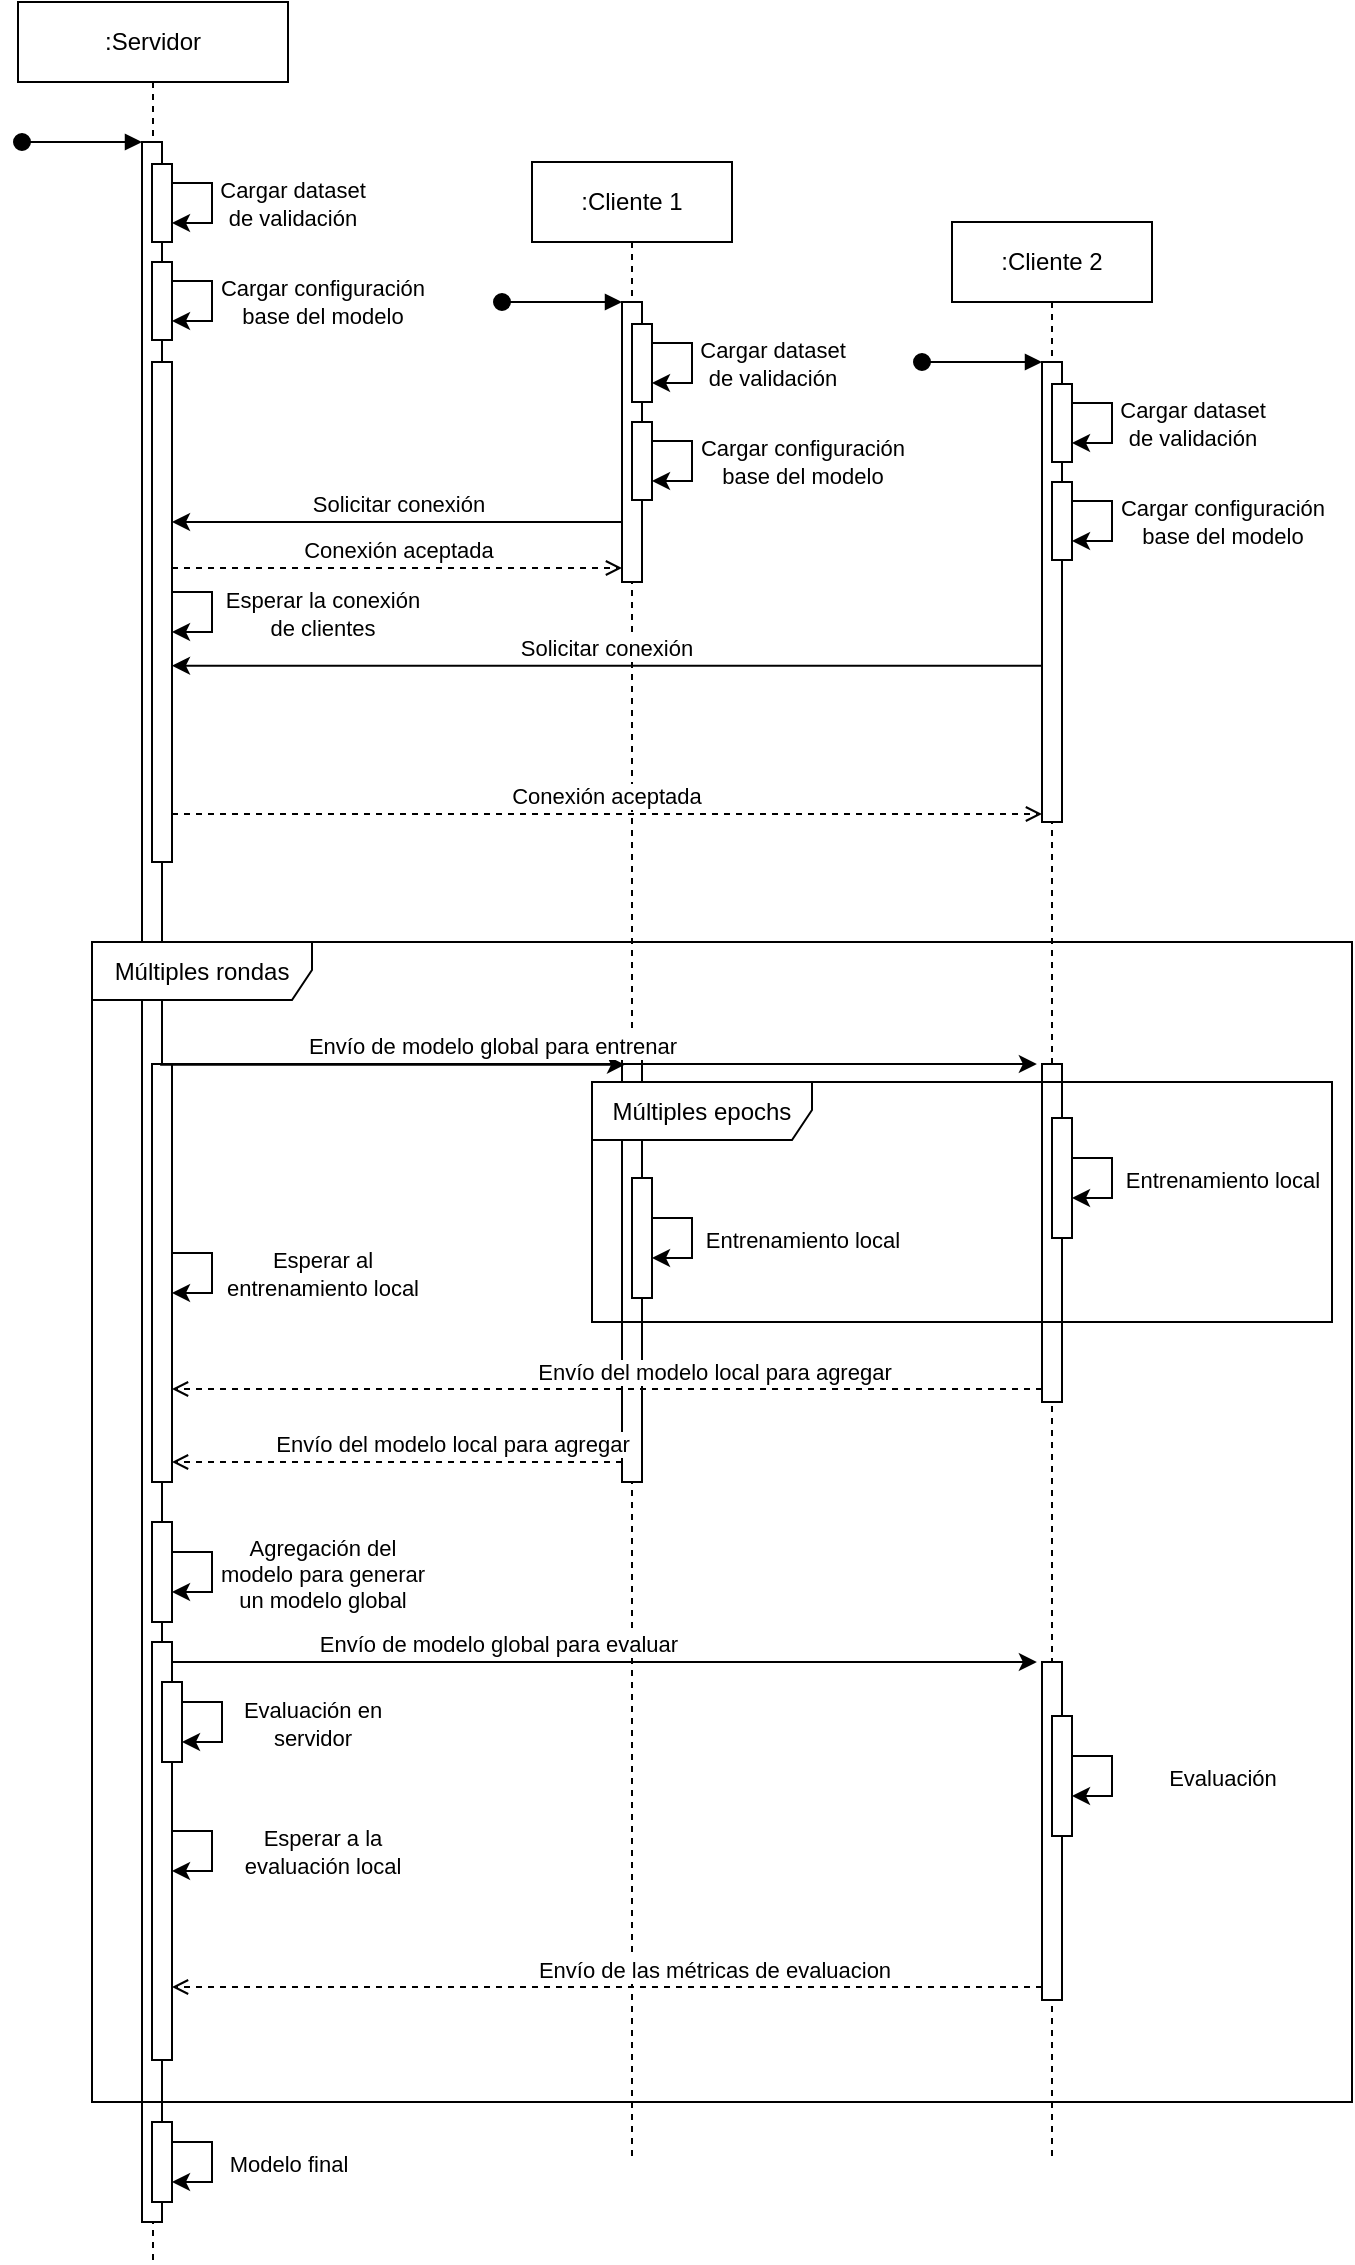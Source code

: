 <mxfile version="27.1.4">
  <diagram name="Page-1" id="Krxe4VDBtoPd-Zaw__Q5">
    <mxGraphModel dx="2431" dy="1407" grid="1" gridSize="10" guides="1" tooltips="1" connect="1" arrows="1" fold="1" page="1" pageScale="1" pageWidth="1100" pageHeight="850" math="0" shadow="0">
      <root>
        <mxCell id="0" />
        <mxCell id="1" parent="0" />
        <mxCell id="ro3LFLxaBZVsFv6L7pQ7-1" value=":Servidor" style="shape=umlLifeline;perimeter=lifelinePerimeter;whiteSpace=wrap;html=1;container=0;dropTarget=0;collapsible=0;recursiveResize=0;outlineConnect=0;portConstraint=eastwest;newEdgeStyle={&quot;edgeStyle&quot;:&quot;elbowEdgeStyle&quot;,&quot;elbow&quot;:&quot;vertical&quot;,&quot;curved&quot;:0,&quot;rounded&quot;:0};" parent="1" vertex="1">
          <mxGeometry x="23" y="40" width="135" height="1130" as="geometry" />
        </mxCell>
        <mxCell id="ro3LFLxaBZVsFv6L7pQ7-2" value="&lt;span style=&quot;caret-color: rgba(0, 0, 0, 0); color: rgba(0, 0, 0, 0); font-family: monospace; font-size: 0px; text-align: start;&quot;&gt;%3CmxGraphModel%3E%3Croot%3E%3CmxCell%20id%3D%220%22%2F%3E%3CmxCell%20id%3D%221%22%20parent%3D%220%22%2F%3E%3CmxCell%20id%3D%222%22%20value%3D%22%3ACliente%201%22%20style%3D%22shape%3DumlLifeline%3Bperimeter%3DlifelinePerimeter%3BwhiteSpace%3Dwrap%3Bhtml%3D1%3Bcontainer%3D0%3BdropTarget%3D0%3Bcollapsible%3D0%3BrecursiveResize%3D0%3BoutlineConnect%3D0%3BportConstraint%3Deastwest%3BnewEdgeStyle%3D%7B%26quot%3BedgeStyle%26quot%3B%3A%26quot%3BelbowEdgeStyle%26quot%3B%2C%26quot%3Belbow%26quot%3B%3A%26quot%3Bvertical%26quot%3B%2C%26quot%3Bcurved%26quot%3B%3A0%2C%26quot%3Brounded%26quot%3B%3A0%7D%3B%22%20vertex%3D%221%22%20parent%3D%221%22%3E%3CmxGeometry%20x%3D%22190%22%20y%3D%2240%22%20width%3D%22100%22%20height%3D%221400%22%20as%3D%22geometry%22%2F%3E%3C%2FmxCell%3E%3CmxCell%20id%3D%223%22%20value%3D%22%22%20style%3D%22html%3D1%3Bpoints%3D%5B%5D%3Bperimeter%3DorthogonalPerimeter%3BoutlineConnect%3D0%3BtargetShapes%3DumlLifeline%3BportConstraint%3Deastwest%3BnewEdgeStyle%3D%7B%26quot%3BedgeStyle%26quot%3B%3A%26quot%3BelbowEdgeStyle%26quot%3B%2C%26quot%3Belbow%26quot%3B%3A%26quot%3Bvertical%26quot%3B%2C%26quot%3Bcurved%26quot%3B%3A0%2C%26quot%3Brounded%26quot%3B%3A0%7D%3B%22%20vertex%3D%221%22%20parent%3D%222%22%3E%3CmxGeometry%20x%3D%2245%22%20y%3D%2270%22%20width%3D%2210%22%20height%3D%221280%22%20as%3D%22geometry%22%2F%3E%3C%2FmxCell%3E%3CmxCell%20id%3D%224%22%20value%3D%22%22%20style%3D%22html%3D1%3BverticalAlign%3Dbottom%3BstartArrow%3Doval%3BendArrow%3Dblock%3BstartSize%3D8%3BedgeStyle%3DelbowEdgeStyle%3Belbow%3Dvertical%3Bcurved%3D0%3Brounded%3D0%3B%22%20edge%3D%221%22%20parent%3D%222%22%20target%3D%223%22%3E%3CmxGeometry%20relative%3D%221%22%20as%3D%22geometry%22%3E%3CmxPoint%20x%3D%22-15%22%20y%3D%2270%22%20as%3D%22sourcePoint%22%2F%3E%3C%2FmxGeometry%3E%3C%2FmxCell%3E%3C%2Froot%3E%3C%2FmxGraphModel%3E&lt;/span&gt;" style="html=1;points=[];perimeter=orthogonalPerimeter;outlineConnect=0;targetShapes=umlLifeline;portConstraint=eastwest;newEdgeStyle={&quot;edgeStyle&quot;:&quot;elbowEdgeStyle&quot;,&quot;elbow&quot;:&quot;vertical&quot;,&quot;curved&quot;:0,&quot;rounded&quot;:0};" parent="ro3LFLxaBZVsFv6L7pQ7-1" vertex="1">
          <mxGeometry x="62" y="70" width="10" height="1040" as="geometry" />
        </mxCell>
        <mxCell id="ro3LFLxaBZVsFv6L7pQ7-3" value="" style="html=1;verticalAlign=bottom;startArrow=oval;endArrow=block;startSize=8;edgeStyle=elbowEdgeStyle;elbow=vertical;curved=0;rounded=0;" parent="ro3LFLxaBZVsFv6L7pQ7-1" target="ro3LFLxaBZVsFv6L7pQ7-2" edge="1">
          <mxGeometry relative="1" as="geometry">
            <mxPoint x="2" y="70" as="sourcePoint" />
          </mxGeometry>
        </mxCell>
        <mxCell id="s0ii5TbNOyZ9hHjC9QyN-12" value="" style="html=1;points=[];perimeter=orthogonalPerimeter;outlineConnect=0;targetShapes=umlLifeline;portConstraint=eastwest;newEdgeStyle={&quot;edgeStyle&quot;:&quot;elbowEdgeStyle&quot;,&quot;elbow&quot;:&quot;vertical&quot;,&quot;curved&quot;:0,&quot;rounded&quot;:0};" vertex="1" parent="ro3LFLxaBZVsFv6L7pQ7-1">
          <mxGeometry x="67" y="81" width="10" height="39" as="geometry" />
        </mxCell>
        <mxCell id="s0ii5TbNOyZ9hHjC9QyN-14" style="edgeStyle=elbowEdgeStyle;rounded=0;orthogonalLoop=1;jettySize=auto;html=1;elbow=horizontal;curved=0;" edge="1" parent="ro3LFLxaBZVsFv6L7pQ7-1" source="s0ii5TbNOyZ9hHjC9QyN-12" target="s0ii5TbNOyZ9hHjC9QyN-12">
          <mxGeometry relative="1" as="geometry" />
        </mxCell>
        <mxCell id="s0ii5TbNOyZ9hHjC9QyN-15" value="Cargar dataset&lt;div&gt;de validación&lt;/div&gt;" style="edgeLabel;html=1;align=center;verticalAlign=middle;resizable=0;points=[];" vertex="1" connectable="0" parent="s0ii5TbNOyZ9hHjC9QyN-14">
          <mxGeometry x="-0.12" y="-1" relative="1" as="geometry">
            <mxPoint x="41" y="4" as="offset" />
          </mxGeometry>
        </mxCell>
        <mxCell id="s0ii5TbNOyZ9hHjC9QyN-27" value="" style="html=1;points=[];perimeter=orthogonalPerimeter;outlineConnect=0;targetShapes=umlLifeline;portConstraint=eastwest;newEdgeStyle={&quot;edgeStyle&quot;:&quot;elbowEdgeStyle&quot;,&quot;elbow&quot;:&quot;vertical&quot;,&quot;curved&quot;:0,&quot;rounded&quot;:0};" vertex="1" parent="ro3LFLxaBZVsFv6L7pQ7-1">
          <mxGeometry x="67" y="130" width="10" height="39" as="geometry" />
        </mxCell>
        <mxCell id="s0ii5TbNOyZ9hHjC9QyN-28" style="edgeStyle=elbowEdgeStyle;rounded=0;orthogonalLoop=1;jettySize=auto;html=1;elbow=horizontal;curved=0;" edge="1" parent="ro3LFLxaBZVsFv6L7pQ7-1" source="s0ii5TbNOyZ9hHjC9QyN-27" target="s0ii5TbNOyZ9hHjC9QyN-27">
          <mxGeometry relative="1" as="geometry" />
        </mxCell>
        <mxCell id="s0ii5TbNOyZ9hHjC9QyN-29" value="Cargar configuración&lt;div&gt;base del modelo&lt;/div&gt;" style="edgeLabel;html=1;align=center;verticalAlign=middle;resizable=0;points=[];" vertex="1" connectable="0" parent="s0ii5TbNOyZ9hHjC9QyN-28">
          <mxGeometry x="-0.12" y="-1" relative="1" as="geometry">
            <mxPoint x="56" y="4" as="offset" />
          </mxGeometry>
        </mxCell>
        <mxCell id="s0ii5TbNOyZ9hHjC9QyN-52" value="" style="html=1;points=[];perimeter=orthogonalPerimeter;outlineConnect=0;targetShapes=umlLifeline;portConstraint=eastwest;newEdgeStyle={&quot;edgeStyle&quot;:&quot;elbowEdgeStyle&quot;,&quot;elbow&quot;:&quot;vertical&quot;,&quot;curved&quot;:0,&quot;rounded&quot;:0};" vertex="1" parent="ro3LFLxaBZVsFv6L7pQ7-1">
          <mxGeometry x="67" y="180" width="10" height="250" as="geometry" />
        </mxCell>
        <mxCell id="s0ii5TbNOyZ9hHjC9QyN-53" style="edgeStyle=elbowEdgeStyle;rounded=0;orthogonalLoop=1;jettySize=auto;html=1;elbow=horizontal;curved=0;" edge="1" parent="ro3LFLxaBZVsFv6L7pQ7-1" source="s0ii5TbNOyZ9hHjC9QyN-52" target="s0ii5TbNOyZ9hHjC9QyN-52">
          <mxGeometry relative="1" as="geometry" />
        </mxCell>
        <mxCell id="s0ii5TbNOyZ9hHjC9QyN-54" value="Esperar la conexión&lt;div&gt;de clientes&lt;/div&gt;" style="edgeLabel;html=1;align=center;verticalAlign=middle;resizable=0;points=[];" vertex="1" connectable="0" parent="s0ii5TbNOyZ9hHjC9QyN-53">
          <mxGeometry x="-0.12" y="-1" relative="1" as="geometry">
            <mxPoint x="56" y="4" as="offset" />
          </mxGeometry>
        </mxCell>
        <mxCell id="s0ii5TbNOyZ9hHjC9QyN-80" value="" style="html=1;points=[];perimeter=orthogonalPerimeter;outlineConnect=0;targetShapes=umlLifeline;portConstraint=eastwest;newEdgeStyle={&quot;edgeStyle&quot;:&quot;elbowEdgeStyle&quot;,&quot;elbow&quot;:&quot;vertical&quot;,&quot;curved&quot;:0,&quot;rounded&quot;:0};" vertex="1" parent="ro3LFLxaBZVsFv6L7pQ7-1">
          <mxGeometry x="67" y="531" width="10" height="209" as="geometry" />
        </mxCell>
        <mxCell id="s0ii5TbNOyZ9hHjC9QyN-81" style="edgeStyle=elbowEdgeStyle;rounded=0;orthogonalLoop=1;jettySize=auto;html=1;elbow=horizontal;curved=0;" edge="1" parent="ro3LFLxaBZVsFv6L7pQ7-1" source="s0ii5TbNOyZ9hHjC9QyN-80" target="s0ii5TbNOyZ9hHjC9QyN-80">
          <mxGeometry relative="1" as="geometry" />
        </mxCell>
        <mxCell id="s0ii5TbNOyZ9hHjC9QyN-82" value="Esperar al&lt;div&gt;entrenamiento local&lt;/div&gt;" style="edgeLabel;html=1;align=center;verticalAlign=middle;resizable=0;points=[];" vertex="1" connectable="0" parent="s0ii5TbNOyZ9hHjC9QyN-81">
          <mxGeometry x="-0.12" y="-1" relative="1" as="geometry">
            <mxPoint x="56" y="4" as="offset" />
          </mxGeometry>
        </mxCell>
        <mxCell id="s0ii5TbNOyZ9hHjC9QyN-125" value="" style="html=1;points=[];perimeter=orthogonalPerimeter;outlineConnect=0;targetShapes=umlLifeline;portConstraint=eastwest;newEdgeStyle={&quot;edgeStyle&quot;:&quot;elbowEdgeStyle&quot;,&quot;elbow&quot;:&quot;vertical&quot;,&quot;curved&quot;:0,&quot;rounded&quot;:0};" vertex="1" parent="ro3LFLxaBZVsFv6L7pQ7-1">
          <mxGeometry x="67" y="760" width="10" height="50" as="geometry" />
        </mxCell>
        <mxCell id="s0ii5TbNOyZ9hHjC9QyN-126" style="edgeStyle=elbowEdgeStyle;rounded=0;orthogonalLoop=1;jettySize=auto;html=1;elbow=horizontal;curved=0;" edge="1" parent="ro3LFLxaBZVsFv6L7pQ7-1" source="s0ii5TbNOyZ9hHjC9QyN-125" target="s0ii5TbNOyZ9hHjC9QyN-125">
          <mxGeometry relative="1" as="geometry" />
        </mxCell>
        <mxCell id="s0ii5TbNOyZ9hHjC9QyN-127" value="Agregación del&lt;div&gt;modelo para generar&lt;/div&gt;&lt;div&gt;un modelo global&lt;/div&gt;" style="edgeLabel;html=1;align=center;verticalAlign=middle;resizable=0;points=[];" vertex="1" connectable="0" parent="s0ii5TbNOyZ9hHjC9QyN-126">
          <mxGeometry x="-0.12" y="-1" relative="1" as="geometry">
            <mxPoint x="56" y="4" as="offset" />
          </mxGeometry>
        </mxCell>
        <mxCell id="s0ii5TbNOyZ9hHjC9QyN-109" value="" style="html=1;points=[];perimeter=orthogonalPerimeter;outlineConnect=0;targetShapes=umlLifeline;portConstraint=eastwest;newEdgeStyle={&quot;edgeStyle&quot;:&quot;elbowEdgeStyle&quot;,&quot;elbow&quot;:&quot;vertical&quot;,&quot;curved&quot;:0,&quot;rounded&quot;:0};" vertex="1" parent="ro3LFLxaBZVsFv6L7pQ7-1">
          <mxGeometry x="67" y="820" width="10" height="209" as="geometry" />
        </mxCell>
        <mxCell id="s0ii5TbNOyZ9hHjC9QyN-110" style="edgeStyle=elbowEdgeStyle;rounded=0;orthogonalLoop=1;jettySize=auto;html=1;elbow=horizontal;curved=0;" edge="1" parent="ro3LFLxaBZVsFv6L7pQ7-1" source="s0ii5TbNOyZ9hHjC9QyN-109" target="s0ii5TbNOyZ9hHjC9QyN-109">
          <mxGeometry relative="1" as="geometry" />
        </mxCell>
        <mxCell id="s0ii5TbNOyZ9hHjC9QyN-111" value="Esperar a la&lt;div&gt;evaluación local&lt;/div&gt;" style="edgeLabel;html=1;align=center;verticalAlign=middle;resizable=0;points=[];" vertex="1" connectable="0" parent="s0ii5TbNOyZ9hHjC9QyN-110">
          <mxGeometry x="-0.12" y="-1" relative="1" as="geometry">
            <mxPoint x="56" y="4" as="offset" />
          </mxGeometry>
        </mxCell>
        <mxCell id="s0ii5TbNOyZ9hHjC9QyN-128" value="" style="html=1;points=[];perimeter=orthogonalPerimeter;outlineConnect=0;targetShapes=umlLifeline;portConstraint=eastwest;newEdgeStyle={&quot;edgeStyle&quot;:&quot;elbowEdgeStyle&quot;,&quot;elbow&quot;:&quot;vertical&quot;,&quot;curved&quot;:0,&quot;rounded&quot;:0};" vertex="1" parent="ro3LFLxaBZVsFv6L7pQ7-1">
          <mxGeometry x="72" y="840" width="10" height="40" as="geometry" />
        </mxCell>
        <mxCell id="s0ii5TbNOyZ9hHjC9QyN-130" style="edgeStyle=elbowEdgeStyle;rounded=0;orthogonalLoop=1;jettySize=auto;html=1;elbow=vertical;curved=0;" edge="1" parent="ro3LFLxaBZVsFv6L7pQ7-1" source="s0ii5TbNOyZ9hHjC9QyN-128" target="s0ii5TbNOyZ9hHjC9QyN-128">
          <mxGeometry relative="1" as="geometry" />
        </mxCell>
        <mxCell id="s0ii5TbNOyZ9hHjC9QyN-131" value="Evaluación en&lt;div&gt;servidor&lt;/div&gt;" style="edgeLabel;html=1;align=center;verticalAlign=middle;resizable=0;points=[];" vertex="1" connectable="0" parent="s0ii5TbNOyZ9hHjC9QyN-130">
          <mxGeometry x="0.079" relative="1" as="geometry">
            <mxPoint x="45" y="-2" as="offset" />
          </mxGeometry>
        </mxCell>
        <mxCell id="s0ii5TbNOyZ9hHjC9QyN-132" value="&lt;span style=&quot;caret-color: rgba(0, 0, 0, 0); color: rgba(0, 0, 0, 0); font-family: monospace; font-size: 0px; text-align: start;&quot;&gt;%3CmxGraphModel%3E%3Croot%3E%3CmxCell%20id%3D%220%22%2F%3E%3CmxCell%20id%3D%221%22%20parent%3D%220%22%2F%3E%3CmxCell%20id%3D%222%22%20value%3D%22%3ACliente%201%22%20style%3D%22shape%3DumlLifeline%3Bperimeter%3DlifelinePerimeter%3BwhiteSpace%3Dwrap%3Bhtml%3D1%3Bcontainer%3D0%3BdropTarget%3D0%3Bcollapsible%3D0%3BrecursiveResize%3D0%3BoutlineConnect%3D0%3BportConstraint%3Deastwest%3BnewEdgeStyle%3D%7B%26quot%3BedgeStyle%26quot%3B%3A%26quot%3BelbowEdgeStyle%26quot%3B%2C%26quot%3Belbow%26quot%3B%3A%26quot%3Bvertical%26quot%3B%2C%26quot%3Bcurved%26quot%3B%3A0%2C%26quot%3Brounded%26quot%3B%3A0%7D%3B%22%20vertex%3D%221%22%20parent%3D%221%22%3E%3CmxGeometry%20x%3D%22190%22%20y%3D%2240%22%20width%3D%22100%22%20height%3D%221400%22%20as%3D%22geometry%22%2F%3E%3C%2FmxCell%3E%3CmxCell%20id%3D%223%22%20value%3D%22%22%20style%3D%22html%3D1%3Bpoints%3D%5B%5D%3Bperimeter%3DorthogonalPerimeter%3BoutlineConnect%3D0%3BtargetShapes%3DumlLifeline%3BportConstraint%3Deastwest%3BnewEdgeStyle%3D%7B%26quot%3BedgeStyle%26quot%3B%3A%26quot%3BelbowEdgeStyle%26quot%3B%2C%26quot%3Belbow%26quot%3B%3A%26quot%3Bvertical%26quot%3B%2C%26quot%3Bcurved%26quot%3B%3A0%2C%26quot%3Brounded%26quot%3B%3A0%7D%3B%22%20vertex%3D%221%22%20parent%3D%222%22%3E%3CmxGeometry%20x%3D%2245%22%20y%3D%2270%22%20width%3D%2210%22%20height%3D%221280%22%20as%3D%22geometry%22%2F%3E%3C%2FmxCell%3E%3CmxCell%20id%3D%224%22%20value%3D%22%22%20style%3D%22html%3D1%3BverticalAlign%3Dbottom%3BstartArrow%3Doval%3BendArrow%3Dblock%3BstartSize%3D8%3BedgeStyle%3DelbowEdgeStyle%3Belbow%3Dvertical%3Bcurved%3D0%3Brounded%3D0%3B%22%20edge%3D%221%22%20parent%3D%222%22%20target%3D%223%22%3E%3CmxGeometry%20relative%3D%221%22%20as%3D%22geometry%22%3E%3CmxPoint%20x%3D%22-15%22%20y%3D%2270%22%20as%3D%22sourcePoint%22%2F%3E%3C%2FmxGeometry%3E%3C%2FmxCell%3E%3C%2Froot%3E%3C%2FmxGraphModel%3E&lt;/span&gt;" style="html=1;points=[];perimeter=orthogonalPerimeter;outlineConnect=0;targetShapes=umlLifeline;portConstraint=eastwest;newEdgeStyle={&quot;edgeStyle&quot;:&quot;elbowEdgeStyle&quot;,&quot;elbow&quot;:&quot;vertical&quot;,&quot;curved&quot;:0,&quot;rounded&quot;:0};" vertex="1" parent="ro3LFLxaBZVsFv6L7pQ7-1">
          <mxGeometry x="67" y="1060" width="10" height="40" as="geometry" />
        </mxCell>
        <mxCell id="s0ii5TbNOyZ9hHjC9QyN-133" style="edgeStyle=elbowEdgeStyle;rounded=0;orthogonalLoop=1;jettySize=auto;html=1;elbow=vertical;curved=0;" edge="1" parent="ro3LFLxaBZVsFv6L7pQ7-1" source="s0ii5TbNOyZ9hHjC9QyN-132" target="s0ii5TbNOyZ9hHjC9QyN-132">
          <mxGeometry relative="1" as="geometry" />
        </mxCell>
        <mxCell id="s0ii5TbNOyZ9hHjC9QyN-134" value="Modelo final" style="edgeLabel;html=1;align=center;verticalAlign=middle;resizable=0;points=[];" vertex="1" connectable="0" parent="s0ii5TbNOyZ9hHjC9QyN-133">
          <mxGeometry x="-0.057" relative="1" as="geometry">
            <mxPoint x="38" y="2" as="offset" />
          </mxGeometry>
        </mxCell>
        <mxCell id="s0ii5TbNOyZ9hHjC9QyN-38" value=":Cliente 1" style="shape=umlLifeline;perimeter=lifelinePerimeter;whiteSpace=wrap;html=1;container=0;dropTarget=0;collapsible=0;recursiveResize=0;outlineConnect=0;portConstraint=eastwest;newEdgeStyle={&quot;edgeStyle&quot;:&quot;elbowEdgeStyle&quot;,&quot;elbow&quot;:&quot;vertical&quot;,&quot;curved&quot;:0,&quot;rounded&quot;:0};" vertex="1" parent="1">
          <mxGeometry x="280" y="120" width="100" height="1000" as="geometry" />
        </mxCell>
        <mxCell id="s0ii5TbNOyZ9hHjC9QyN-39" value="&lt;span style=&quot;caret-color: rgba(0, 0, 0, 0); color: rgba(0, 0, 0, 0); font-family: monospace; font-size: 0px; text-align: start;&quot;&gt;%3CmxGraphModel%3E%3Croot%3E%3CmxCell%20id%3D%220%22%2F%3E%3CmxCell%20id%3D%221%22%20parent%3D%220%22%2F%3E%3CmxCell%20id%3D%222%22%20value%3D%22%3ACliente%201%22%20style%3D%22shape%3DumlLifeline%3Bperimeter%3DlifelinePerimeter%3BwhiteSpace%3Dwrap%3Bhtml%3D1%3Bcontainer%3D0%3BdropTarget%3D0%3Bcollapsible%3D0%3BrecursiveResize%3D0%3BoutlineConnect%3D0%3BportConstraint%3Deastwest%3BnewEdgeStyle%3D%7B%26quot%3BedgeStyle%26quot%3B%3A%26quot%3BelbowEdgeStyle%26quot%3B%2C%26quot%3Belbow%26quot%3B%3A%26quot%3Bvertical%26quot%3B%2C%26quot%3Bcurved%26quot%3B%3A0%2C%26quot%3Brounded%26quot%3B%3A0%7D%3B%22%20vertex%3D%221%22%20parent%3D%221%22%3E%3CmxGeometry%20x%3D%22190%22%20y%3D%2240%22%20width%3D%22100%22%20height%3D%221400%22%20as%3D%22geometry%22%2F%3E%3C%2FmxCell%3E%3CmxCell%20id%3D%223%22%20value%3D%22%22%20style%3D%22html%3D1%3Bpoints%3D%5B%5D%3Bperimeter%3DorthogonalPerimeter%3BoutlineConnect%3D0%3BtargetShapes%3DumlLifeline%3BportConstraint%3Deastwest%3BnewEdgeStyle%3D%7B%26quot%3BedgeStyle%26quot%3B%3A%26quot%3BelbowEdgeStyle%26quot%3B%2C%26quot%3Belbow%26quot%3B%3A%26quot%3Bvertical%26quot%3B%2C%26quot%3Bcurved%26quot%3B%3A0%2C%26quot%3Brounded%26quot%3B%3A0%7D%3B%22%20vertex%3D%221%22%20parent%3D%222%22%3E%3CmxGeometry%20x%3D%2245%22%20y%3D%2270%22%20width%3D%2210%22%20height%3D%221280%22%20as%3D%22geometry%22%2F%3E%3C%2FmxCell%3E%3CmxCell%20id%3D%224%22%20value%3D%22%22%20style%3D%22html%3D1%3BverticalAlign%3Dbottom%3BstartArrow%3Doval%3BendArrow%3Dblock%3BstartSize%3D8%3BedgeStyle%3DelbowEdgeStyle%3Belbow%3Dvertical%3Bcurved%3D0%3Brounded%3D0%3B%22%20edge%3D%221%22%20parent%3D%222%22%20target%3D%223%22%3E%3CmxGeometry%20relative%3D%221%22%20as%3D%22geometry%22%3E%3CmxPoint%20x%3D%22-15%22%20y%3D%2270%22%20as%3D%22sourcePoint%22%2F%3E%3C%2FmxGeometry%3E%3C%2FmxCell%3E%3C%2Froot%3E%3C%2FmxGraphModel%3E&lt;/span&gt;" style="html=1;points=[];perimeter=orthogonalPerimeter;outlineConnect=0;targetShapes=umlLifeline;portConstraint=eastwest;newEdgeStyle={&quot;edgeStyle&quot;:&quot;elbowEdgeStyle&quot;,&quot;elbow&quot;:&quot;vertical&quot;,&quot;curved&quot;:0,&quot;rounded&quot;:0};" vertex="1" parent="s0ii5TbNOyZ9hHjC9QyN-38">
          <mxGeometry x="45" y="70" width="10" height="140" as="geometry" />
        </mxCell>
        <mxCell id="s0ii5TbNOyZ9hHjC9QyN-40" value="" style="html=1;verticalAlign=bottom;startArrow=oval;endArrow=block;startSize=8;edgeStyle=elbowEdgeStyle;elbow=vertical;curved=0;rounded=0;" edge="1" parent="s0ii5TbNOyZ9hHjC9QyN-38" target="s0ii5TbNOyZ9hHjC9QyN-39">
          <mxGeometry relative="1" as="geometry">
            <mxPoint x="-15" y="70" as="sourcePoint" />
          </mxGeometry>
        </mxCell>
        <mxCell id="s0ii5TbNOyZ9hHjC9QyN-41" value="" style="html=1;points=[];perimeter=orthogonalPerimeter;outlineConnect=0;targetShapes=umlLifeline;portConstraint=eastwest;newEdgeStyle={&quot;edgeStyle&quot;:&quot;elbowEdgeStyle&quot;,&quot;elbow&quot;:&quot;vertical&quot;,&quot;curved&quot;:0,&quot;rounded&quot;:0};" vertex="1" parent="s0ii5TbNOyZ9hHjC9QyN-38">
          <mxGeometry x="50" y="81" width="10" height="39" as="geometry" />
        </mxCell>
        <mxCell id="s0ii5TbNOyZ9hHjC9QyN-42" style="edgeStyle=elbowEdgeStyle;rounded=0;orthogonalLoop=1;jettySize=auto;html=1;elbow=horizontal;curved=0;" edge="1" parent="s0ii5TbNOyZ9hHjC9QyN-38" source="s0ii5TbNOyZ9hHjC9QyN-41" target="s0ii5TbNOyZ9hHjC9QyN-41">
          <mxGeometry relative="1" as="geometry" />
        </mxCell>
        <mxCell id="s0ii5TbNOyZ9hHjC9QyN-43" value="Cargar dataset&lt;div&gt;de validación&lt;/div&gt;" style="edgeLabel;html=1;align=center;verticalAlign=middle;resizable=0;points=[];" vertex="1" connectable="0" parent="s0ii5TbNOyZ9hHjC9QyN-42">
          <mxGeometry x="-0.12" y="-1" relative="1" as="geometry">
            <mxPoint x="41" y="4" as="offset" />
          </mxGeometry>
        </mxCell>
        <mxCell id="s0ii5TbNOyZ9hHjC9QyN-44" value="" style="html=1;points=[];perimeter=orthogonalPerimeter;outlineConnect=0;targetShapes=umlLifeline;portConstraint=eastwest;newEdgeStyle={&quot;edgeStyle&quot;:&quot;elbowEdgeStyle&quot;,&quot;elbow&quot;:&quot;vertical&quot;,&quot;curved&quot;:0,&quot;rounded&quot;:0};" vertex="1" parent="s0ii5TbNOyZ9hHjC9QyN-38">
          <mxGeometry x="50" y="130" width="10" height="39" as="geometry" />
        </mxCell>
        <mxCell id="s0ii5TbNOyZ9hHjC9QyN-45" style="edgeStyle=elbowEdgeStyle;rounded=0;orthogonalLoop=1;jettySize=auto;html=1;elbow=horizontal;curved=0;" edge="1" parent="s0ii5TbNOyZ9hHjC9QyN-38" source="s0ii5TbNOyZ9hHjC9QyN-44" target="s0ii5TbNOyZ9hHjC9QyN-44">
          <mxGeometry relative="1" as="geometry" />
        </mxCell>
        <mxCell id="s0ii5TbNOyZ9hHjC9QyN-46" value="Cargar configuración&lt;div&gt;base del modelo&lt;/div&gt;" style="edgeLabel;html=1;align=center;verticalAlign=middle;resizable=0;points=[];" vertex="1" connectable="0" parent="s0ii5TbNOyZ9hHjC9QyN-45">
          <mxGeometry x="-0.12" y="-1" relative="1" as="geometry">
            <mxPoint x="56" y="4" as="offset" />
          </mxGeometry>
        </mxCell>
        <mxCell id="s0ii5TbNOyZ9hHjC9QyN-71" value="&lt;span style=&quot;caret-color: rgba(0, 0, 0, 0); color: rgba(0, 0, 0, 0); font-family: monospace; font-size: 0px; text-align: start;&quot;&gt;%3CmxGraphModel%3E%3Croot%3E%3CmxCell%20id%3D%220%22%2F%3E%3CmxCell%20id%3D%221%22%20parent%3D%220%22%2F%3E%3CmxCell%20id%3D%222%22%20value%3D%22%3ACliente%201%22%20style%3D%22shape%3DumlLifeline%3Bperimeter%3DlifelinePerimeter%3BwhiteSpace%3Dwrap%3Bhtml%3D1%3Bcontainer%3D0%3BdropTarget%3D0%3Bcollapsible%3D0%3BrecursiveResize%3D0%3BoutlineConnect%3D0%3BportConstraint%3Deastwest%3BnewEdgeStyle%3D%7B%26quot%3BedgeStyle%26quot%3B%3A%26quot%3BelbowEdgeStyle%26quot%3B%2C%26quot%3Belbow%26quot%3B%3A%26quot%3Bvertical%26quot%3B%2C%26quot%3Bcurved%26quot%3B%3A0%2C%26quot%3Brounded%26quot%3B%3A0%7D%3B%22%20vertex%3D%221%22%20parent%3D%221%22%3E%3CmxGeometry%20x%3D%22190%22%20y%3D%2240%22%20width%3D%22100%22%20height%3D%221400%22%20as%3D%22geometry%22%2F%3E%3C%2FmxCell%3E%3CmxCell%20id%3D%223%22%20value%3D%22%22%20style%3D%22html%3D1%3Bpoints%3D%5B%5D%3Bperimeter%3DorthogonalPerimeter%3BoutlineConnect%3D0%3BtargetShapes%3DumlLifeline%3BportConstraint%3Deastwest%3BnewEdgeStyle%3D%7B%26quot%3BedgeStyle%26quot%3B%3A%26quot%3BelbowEdgeStyle%26quot%3B%2C%26quot%3Belbow%26quot%3B%3A%26quot%3Bvertical%26quot%3B%2C%26quot%3Bcurved%26quot%3B%3A0%2C%26quot%3Brounded%26quot%3B%3A0%7D%3B%22%20vertex%3D%221%22%20parent%3D%222%22%3E%3CmxGeometry%20x%3D%2245%22%20y%3D%2270%22%20width%3D%2210%22%20height%3D%221280%22%20as%3D%22geometry%22%2F%3E%3C%2FmxCell%3E%3CmxCell%20id%3D%224%22%20value%3D%22%22%20style%3D%22html%3D1%3BverticalAlign%3Dbottom%3BstartArrow%3Doval%3BendArrow%3Dblock%3BstartSize%3D8%3BedgeStyle%3DelbowEdgeStyle%3Belbow%3Dvertical%3Bcurved%3D0%3Brounded%3D0%3B%22%20edge%3D%221%22%20parent%3D%222%22%20target%3D%223%22%3E%3CmxGeometry%20relative%3D%221%22%20as%3D%22geometry%22%3E%3CmxPoint%20x%3D%22-15%22%20y%3D%2270%22%20as%3D%22sourcePoint%22%2F%3E%3C%2FmxGeometry%3E%3C%2FmxCell%3E%3C%2Froot%3E%3C%2FmxGraphModel%3E&lt;/span&gt;" style="html=1;points=[];perimeter=orthogonalPerimeter;outlineConnect=0;targetShapes=umlLifeline;portConstraint=eastwest;newEdgeStyle={&quot;edgeStyle&quot;:&quot;elbowEdgeStyle&quot;,&quot;elbow&quot;:&quot;vertical&quot;,&quot;curved&quot;:0,&quot;rounded&quot;:0};" vertex="1" parent="s0ii5TbNOyZ9hHjC9QyN-38">
          <mxGeometry x="45" y="441" width="10" height="219" as="geometry" />
        </mxCell>
        <mxCell id="s0ii5TbNOyZ9hHjC9QyN-84" value="" style="html=1;points=[];perimeter=orthogonalPerimeter;outlineConnect=0;targetShapes=umlLifeline;portConstraint=eastwest;newEdgeStyle={&quot;edgeStyle&quot;:&quot;elbowEdgeStyle&quot;,&quot;elbow&quot;:&quot;vertical&quot;,&quot;curved&quot;:0,&quot;rounded&quot;:0};" vertex="1" parent="s0ii5TbNOyZ9hHjC9QyN-38">
          <mxGeometry x="50" y="508" width="10" height="60" as="geometry" />
        </mxCell>
        <mxCell id="s0ii5TbNOyZ9hHjC9QyN-85" style="edgeStyle=elbowEdgeStyle;rounded=0;orthogonalLoop=1;jettySize=auto;html=1;elbow=horizontal;curved=0;" edge="1" parent="s0ii5TbNOyZ9hHjC9QyN-38" source="s0ii5TbNOyZ9hHjC9QyN-84" target="s0ii5TbNOyZ9hHjC9QyN-84">
          <mxGeometry relative="1" as="geometry" />
        </mxCell>
        <mxCell id="s0ii5TbNOyZ9hHjC9QyN-86" value="Entrenamiento local" style="edgeLabel;html=1;align=center;verticalAlign=middle;resizable=0;points=[];" vertex="1" connectable="0" parent="s0ii5TbNOyZ9hHjC9QyN-85">
          <mxGeometry x="-0.12" y="-1" relative="1" as="geometry">
            <mxPoint x="56" y="4" as="offset" />
          </mxGeometry>
        </mxCell>
        <mxCell id="s0ii5TbNOyZ9hHjC9QyN-56" value="Solicitar conexión" style="html=1;verticalAlign=bottom;endArrow=none;elbow=vertical;rounded=0;startFill=1;startArrow=classic;" edge="1" parent="1">
          <mxGeometry x="-0.002" relative="1" as="geometry">
            <mxPoint x="100" y="300" as="sourcePoint" />
            <mxPoint x="325" y="300" as="targetPoint" />
            <mxPoint as="offset" />
          </mxGeometry>
        </mxCell>
        <mxCell id="s0ii5TbNOyZ9hHjC9QyN-57" value="Conexión aceptada" style="html=1;verticalAlign=bottom;endArrow=open;elbow=vertical;rounded=0;startFill=0;startArrow=none;endFill=0;dashed=1;" edge="1" parent="1">
          <mxGeometry x="-0.002" relative="1" as="geometry">
            <mxPoint x="100" y="323" as="sourcePoint" />
            <mxPoint x="325" y="323" as="targetPoint" />
            <mxPoint as="offset" />
          </mxGeometry>
        </mxCell>
        <mxCell id="s0ii5TbNOyZ9hHjC9QyN-58" value=":Cliente 2" style="shape=umlLifeline;perimeter=lifelinePerimeter;whiteSpace=wrap;html=1;container=0;dropTarget=0;collapsible=0;recursiveResize=0;outlineConnect=0;portConstraint=eastwest;newEdgeStyle={&quot;edgeStyle&quot;:&quot;elbowEdgeStyle&quot;,&quot;elbow&quot;:&quot;vertical&quot;,&quot;curved&quot;:0,&quot;rounded&quot;:0};" vertex="1" parent="1">
          <mxGeometry x="490" y="150" width="100" height="970" as="geometry" />
        </mxCell>
        <mxCell id="s0ii5TbNOyZ9hHjC9QyN-59" value="&lt;span style=&quot;caret-color: rgba(0, 0, 0, 0); color: rgba(0, 0, 0, 0); font-family: monospace; font-size: 0px; text-align: start;&quot;&gt;%3CmxGraphModel%3E%3Croot%3E%3CmxCell%20id%3D%220%22%2F%3E%3CmxCell%20id%3D%221%22%20parent%3D%220%22%2F%3E%3CmxCell%20id%3D%222%22%20value%3D%22%3ACliente%201%22%20style%3D%22shape%3DumlLifeline%3Bperimeter%3DlifelinePerimeter%3BwhiteSpace%3Dwrap%3Bhtml%3D1%3Bcontainer%3D0%3BdropTarget%3D0%3Bcollapsible%3D0%3BrecursiveResize%3D0%3BoutlineConnect%3D0%3BportConstraint%3Deastwest%3BnewEdgeStyle%3D%7B%26quot%3BedgeStyle%26quot%3B%3A%26quot%3BelbowEdgeStyle%26quot%3B%2C%26quot%3Belbow%26quot%3B%3A%26quot%3Bvertical%26quot%3B%2C%26quot%3Bcurved%26quot%3B%3A0%2C%26quot%3Brounded%26quot%3B%3A0%7D%3B%22%20vertex%3D%221%22%20parent%3D%221%22%3E%3CmxGeometry%20x%3D%22190%22%20y%3D%2240%22%20width%3D%22100%22%20height%3D%221400%22%20as%3D%22geometry%22%2F%3E%3C%2FmxCell%3E%3CmxCell%20id%3D%223%22%20value%3D%22%22%20style%3D%22html%3D1%3Bpoints%3D%5B%5D%3Bperimeter%3DorthogonalPerimeter%3BoutlineConnect%3D0%3BtargetShapes%3DumlLifeline%3BportConstraint%3Deastwest%3BnewEdgeStyle%3D%7B%26quot%3BedgeStyle%26quot%3B%3A%26quot%3BelbowEdgeStyle%26quot%3B%2C%26quot%3Belbow%26quot%3B%3A%26quot%3Bvertical%26quot%3B%2C%26quot%3Bcurved%26quot%3B%3A0%2C%26quot%3Brounded%26quot%3B%3A0%7D%3B%22%20vertex%3D%221%22%20parent%3D%222%22%3E%3CmxGeometry%20x%3D%2245%22%20y%3D%2270%22%20width%3D%2210%22%20height%3D%221280%22%20as%3D%22geometry%22%2F%3E%3C%2FmxCell%3E%3CmxCell%20id%3D%224%22%20value%3D%22%22%20style%3D%22html%3D1%3BverticalAlign%3Dbottom%3BstartArrow%3Doval%3BendArrow%3Dblock%3BstartSize%3D8%3BedgeStyle%3DelbowEdgeStyle%3Belbow%3Dvertical%3Bcurved%3D0%3Brounded%3D0%3B%22%20edge%3D%221%22%20parent%3D%222%22%20target%3D%223%22%3E%3CmxGeometry%20relative%3D%221%22%20as%3D%22geometry%22%3E%3CmxPoint%20x%3D%22-15%22%20y%3D%2270%22%20as%3D%22sourcePoint%22%2F%3E%3C%2FmxGeometry%3E%3C%2FmxCell%3E%3C%2Froot%3E%3C%2FmxGraphModel%3E&lt;/span&gt;" style="html=1;points=[];perimeter=orthogonalPerimeter;outlineConnect=0;targetShapes=umlLifeline;portConstraint=eastwest;newEdgeStyle={&quot;edgeStyle&quot;:&quot;elbowEdgeStyle&quot;,&quot;elbow&quot;:&quot;vertical&quot;,&quot;curved&quot;:0,&quot;rounded&quot;:0};" vertex="1" parent="s0ii5TbNOyZ9hHjC9QyN-58">
          <mxGeometry x="45" y="70" width="10" height="230" as="geometry" />
        </mxCell>
        <mxCell id="s0ii5TbNOyZ9hHjC9QyN-60" value="" style="html=1;verticalAlign=bottom;startArrow=oval;endArrow=block;startSize=8;edgeStyle=elbowEdgeStyle;elbow=vertical;curved=0;rounded=0;" edge="1" parent="s0ii5TbNOyZ9hHjC9QyN-58" target="s0ii5TbNOyZ9hHjC9QyN-59">
          <mxGeometry relative="1" as="geometry">
            <mxPoint x="-15" y="70" as="sourcePoint" />
          </mxGeometry>
        </mxCell>
        <mxCell id="s0ii5TbNOyZ9hHjC9QyN-61" value="" style="html=1;points=[];perimeter=orthogonalPerimeter;outlineConnect=0;targetShapes=umlLifeline;portConstraint=eastwest;newEdgeStyle={&quot;edgeStyle&quot;:&quot;elbowEdgeStyle&quot;,&quot;elbow&quot;:&quot;vertical&quot;,&quot;curved&quot;:0,&quot;rounded&quot;:0};" vertex="1" parent="s0ii5TbNOyZ9hHjC9QyN-58">
          <mxGeometry x="50" y="81" width="10" height="39" as="geometry" />
        </mxCell>
        <mxCell id="s0ii5TbNOyZ9hHjC9QyN-62" style="edgeStyle=elbowEdgeStyle;rounded=0;orthogonalLoop=1;jettySize=auto;html=1;elbow=horizontal;curved=0;" edge="1" parent="s0ii5TbNOyZ9hHjC9QyN-58" source="s0ii5TbNOyZ9hHjC9QyN-61" target="s0ii5TbNOyZ9hHjC9QyN-61">
          <mxGeometry relative="1" as="geometry" />
        </mxCell>
        <mxCell id="s0ii5TbNOyZ9hHjC9QyN-63" value="Cargar dataset&lt;div&gt;de validación&lt;/div&gt;" style="edgeLabel;html=1;align=center;verticalAlign=middle;resizable=0;points=[];" vertex="1" connectable="0" parent="s0ii5TbNOyZ9hHjC9QyN-62">
          <mxGeometry x="-0.12" y="-1" relative="1" as="geometry">
            <mxPoint x="41" y="4" as="offset" />
          </mxGeometry>
        </mxCell>
        <mxCell id="s0ii5TbNOyZ9hHjC9QyN-64" value="" style="html=1;points=[];perimeter=orthogonalPerimeter;outlineConnect=0;targetShapes=umlLifeline;portConstraint=eastwest;newEdgeStyle={&quot;edgeStyle&quot;:&quot;elbowEdgeStyle&quot;,&quot;elbow&quot;:&quot;vertical&quot;,&quot;curved&quot;:0,&quot;rounded&quot;:0};" vertex="1" parent="s0ii5TbNOyZ9hHjC9QyN-58">
          <mxGeometry x="50" y="130" width="10" height="39" as="geometry" />
        </mxCell>
        <mxCell id="s0ii5TbNOyZ9hHjC9QyN-65" style="edgeStyle=elbowEdgeStyle;rounded=0;orthogonalLoop=1;jettySize=auto;html=1;elbow=horizontal;curved=0;" edge="1" parent="s0ii5TbNOyZ9hHjC9QyN-58" source="s0ii5TbNOyZ9hHjC9QyN-64" target="s0ii5TbNOyZ9hHjC9QyN-64">
          <mxGeometry relative="1" as="geometry" />
        </mxCell>
        <mxCell id="s0ii5TbNOyZ9hHjC9QyN-66" value="Cargar configuración&lt;div&gt;base del modelo&lt;/div&gt;" style="edgeLabel;html=1;align=center;verticalAlign=middle;resizable=0;points=[];" vertex="1" connectable="0" parent="s0ii5TbNOyZ9hHjC9QyN-65">
          <mxGeometry x="-0.12" y="-1" relative="1" as="geometry">
            <mxPoint x="56" y="4" as="offset" />
          </mxGeometry>
        </mxCell>
        <mxCell id="s0ii5TbNOyZ9hHjC9QyN-70" value="&lt;span style=&quot;caret-color: rgba(0, 0, 0, 0); color: rgba(0, 0, 0, 0); font-family: monospace; font-size: 0px; text-align: start;&quot;&gt;%3CmxGraphModel%3E%3Croot%3E%3CmxCell%20id%3D%220%22%2F%3E%3CmxCell%20id%3D%221%22%20parent%3D%220%22%2F%3E%3CmxCell%20id%3D%222%22%20value%3D%22%3ACliente%201%22%20style%3D%22shape%3DumlLifeline%3Bperimeter%3DlifelinePerimeter%3BwhiteSpace%3Dwrap%3Bhtml%3D1%3Bcontainer%3D0%3BdropTarget%3D0%3Bcollapsible%3D0%3BrecursiveResize%3D0%3BoutlineConnect%3D0%3BportConstraint%3Deastwest%3BnewEdgeStyle%3D%7B%26quot%3BedgeStyle%26quot%3B%3A%26quot%3BelbowEdgeStyle%26quot%3B%2C%26quot%3Belbow%26quot%3B%3A%26quot%3Bvertical%26quot%3B%2C%26quot%3Bcurved%26quot%3B%3A0%2C%26quot%3Brounded%26quot%3B%3A0%7D%3B%22%20vertex%3D%221%22%20parent%3D%221%22%3E%3CmxGeometry%20x%3D%22190%22%20y%3D%2240%22%20width%3D%22100%22%20height%3D%221400%22%20as%3D%22geometry%22%2F%3E%3C%2FmxCell%3E%3CmxCell%20id%3D%223%22%20value%3D%22%22%20style%3D%22html%3D1%3Bpoints%3D%5B%5D%3Bperimeter%3DorthogonalPerimeter%3BoutlineConnect%3D0%3BtargetShapes%3DumlLifeline%3BportConstraint%3Deastwest%3BnewEdgeStyle%3D%7B%26quot%3BedgeStyle%26quot%3B%3A%26quot%3BelbowEdgeStyle%26quot%3B%2C%26quot%3Belbow%26quot%3B%3A%26quot%3Bvertical%26quot%3B%2C%26quot%3Bcurved%26quot%3B%3A0%2C%26quot%3Brounded%26quot%3B%3A0%7D%3B%22%20vertex%3D%221%22%20parent%3D%222%22%3E%3CmxGeometry%20x%3D%2245%22%20y%3D%2270%22%20width%3D%2210%22%20height%3D%221280%22%20as%3D%22geometry%22%2F%3E%3C%2FmxCell%3E%3CmxCell%20id%3D%224%22%20value%3D%22%22%20style%3D%22html%3D1%3BverticalAlign%3Dbottom%3BstartArrow%3Doval%3BendArrow%3Dblock%3BstartSize%3D8%3BedgeStyle%3DelbowEdgeStyle%3Belbow%3Dvertical%3Bcurved%3D0%3Brounded%3D0%3B%22%20edge%3D%221%22%20parent%3D%222%22%20target%3D%223%22%3E%3CmxGeometry%20relative%3D%221%22%20as%3D%22geometry%22%3E%3CmxPoint%20x%3D%22-15%22%20y%3D%2270%22%20as%3D%22sourcePoint%22%2F%3E%3C%2FmxGeometry%3E%3C%2FmxCell%3E%3C%2Froot%3E%3C%2FmxGraphModel%3E&lt;/span&gt;" style="html=1;points=[];perimeter=orthogonalPerimeter;outlineConnect=0;targetShapes=umlLifeline;portConstraint=eastwest;newEdgeStyle={&quot;edgeStyle&quot;:&quot;elbowEdgeStyle&quot;,&quot;elbow&quot;:&quot;vertical&quot;,&quot;curved&quot;:0,&quot;rounded&quot;:0};" vertex="1" parent="s0ii5TbNOyZ9hHjC9QyN-58">
          <mxGeometry x="45" y="421" width="10" height="169" as="geometry" />
        </mxCell>
        <mxCell id="s0ii5TbNOyZ9hHjC9QyN-87" value="" style="html=1;points=[];perimeter=orthogonalPerimeter;outlineConnect=0;targetShapes=umlLifeline;portConstraint=eastwest;newEdgeStyle={&quot;edgeStyle&quot;:&quot;elbowEdgeStyle&quot;,&quot;elbow&quot;:&quot;vertical&quot;,&quot;curved&quot;:0,&quot;rounded&quot;:0};" vertex="1" parent="s0ii5TbNOyZ9hHjC9QyN-58">
          <mxGeometry x="50" y="448" width="10" height="60" as="geometry" />
        </mxCell>
        <mxCell id="s0ii5TbNOyZ9hHjC9QyN-88" style="edgeStyle=elbowEdgeStyle;rounded=0;orthogonalLoop=1;jettySize=auto;html=1;elbow=horizontal;curved=0;" edge="1" parent="s0ii5TbNOyZ9hHjC9QyN-58" source="s0ii5TbNOyZ9hHjC9QyN-87" target="s0ii5TbNOyZ9hHjC9QyN-87">
          <mxGeometry relative="1" as="geometry" />
        </mxCell>
        <mxCell id="s0ii5TbNOyZ9hHjC9QyN-89" value="Entrenamiento local" style="edgeLabel;html=1;align=center;verticalAlign=middle;resizable=0;points=[];" vertex="1" connectable="0" parent="s0ii5TbNOyZ9hHjC9QyN-88">
          <mxGeometry x="-0.12" y="-1" relative="1" as="geometry">
            <mxPoint x="56" y="4" as="offset" />
          </mxGeometry>
        </mxCell>
        <mxCell id="s0ii5TbNOyZ9hHjC9QyN-67" value="Solicitar conexión" style="html=1;verticalAlign=bottom;endArrow=none;elbow=vertical;rounded=0;startFill=1;startArrow=classic;" edge="1" parent="1">
          <mxGeometry x="-0.002" relative="1" as="geometry">
            <mxPoint x="100" y="371.83" as="sourcePoint" />
            <mxPoint x="535" y="371.83" as="targetPoint" />
            <mxPoint as="offset" />
          </mxGeometry>
        </mxCell>
        <mxCell id="s0ii5TbNOyZ9hHjC9QyN-68" value="Conexión aceptada" style="html=1;verticalAlign=bottom;endArrow=open;elbow=vertical;rounded=0;startFill=0;startArrow=none;endFill=0;dashed=1;" edge="1" parent="1">
          <mxGeometry x="-0.002" relative="1" as="geometry">
            <mxPoint x="100" y="446" as="sourcePoint" />
            <mxPoint x="535" y="446" as="targetPoint" />
            <mxPoint as="offset" />
          </mxGeometry>
        </mxCell>
        <mxCell id="s0ii5TbNOyZ9hHjC9QyN-69" value="" style="html=1;verticalAlign=bottom;endArrow=classic;elbow=vertical;rounded=0;startFill=0;startArrow=none;exitX=1.207;exitY=0.312;exitDx=0;exitDy=0;exitPerimeter=0;endFill=1;" edge="1" parent="1">
          <mxGeometry x="-0.002" relative="1" as="geometry">
            <mxPoint x="94.07" y="571.36" as="sourcePoint" />
            <mxPoint x="326.5" y="571.36" as="targetPoint" />
            <mxPoint as="offset" />
          </mxGeometry>
        </mxCell>
        <mxCell id="s0ii5TbNOyZ9hHjC9QyN-72" value="Envío de modelo global para entrenar" style="html=1;verticalAlign=bottom;endArrow=classic;elbow=vertical;rounded=0;startFill=0;startArrow=none;endFill=1;" edge="1" parent="1">
          <mxGeometry x="-0.246" relative="1" as="geometry">
            <mxPoint x="95" y="571" as="sourcePoint" />
            <mxPoint x="532.43" y="571" as="targetPoint" />
            <mxPoint as="offset" />
          </mxGeometry>
        </mxCell>
        <mxCell id="s0ii5TbNOyZ9hHjC9QyN-76" value="Múltiples epochs" style="shape=umlFrame;whiteSpace=wrap;html=1;pointerEvents=0;width=110;height=29;" vertex="1" parent="1">
          <mxGeometry x="310" y="580" width="370" height="120" as="geometry" />
        </mxCell>
        <mxCell id="s0ii5TbNOyZ9hHjC9QyN-77" value="Múltiples rondas" style="shape=umlFrame;whiteSpace=wrap;html=1;pointerEvents=0;width=110;height=29;" vertex="1" parent="1">
          <mxGeometry x="60" y="510" width="630" height="580" as="geometry" />
        </mxCell>
        <mxCell id="s0ii5TbNOyZ9hHjC9QyN-91" value="Envío del modelo local para agregar" style="html=1;verticalAlign=bottom;endArrow=open;elbow=vertical;rounded=0;startFill=0;startArrow=none;endFill=0;dashed=1;" edge="1" parent="1">
          <mxGeometry x="-0.246" relative="1" as="geometry">
            <mxPoint x="535" y="733.5" as="sourcePoint" />
            <mxPoint x="100" y="733.5" as="targetPoint" />
            <mxPoint as="offset" />
          </mxGeometry>
        </mxCell>
        <mxCell id="s0ii5TbNOyZ9hHjC9QyN-92" value="Envío del modelo local para agregar" style="html=1;verticalAlign=bottom;endArrow=open;elbow=vertical;rounded=0;startFill=0;startArrow=none;endFill=0;dashed=1;" edge="1" parent="1" target="s0ii5TbNOyZ9hHjC9QyN-80">
          <mxGeometry x="-0.246" relative="1" as="geometry">
            <mxPoint x="325" y="770" as="sourcePoint" />
            <mxPoint x="-110" y="770" as="targetPoint" />
            <mxPoint as="offset" />
          </mxGeometry>
        </mxCell>
        <mxCell id="s0ii5TbNOyZ9hHjC9QyN-116" value="&lt;span style=&quot;caret-color: rgba(0, 0, 0, 0); color: rgba(0, 0, 0, 0); font-family: monospace; font-size: 0px; text-align: start;&quot;&gt;%3CmxGraphModel%3E%3Croot%3E%3CmxCell%20id%3D%220%22%2F%3E%3CmxCell%20id%3D%221%22%20parent%3D%220%22%2F%3E%3CmxCell%20id%3D%222%22%20value%3D%22%3ACliente%201%22%20style%3D%22shape%3DumlLifeline%3Bperimeter%3DlifelinePerimeter%3BwhiteSpace%3Dwrap%3Bhtml%3D1%3Bcontainer%3D0%3BdropTarget%3D0%3Bcollapsible%3D0%3BrecursiveResize%3D0%3BoutlineConnect%3D0%3BportConstraint%3Deastwest%3BnewEdgeStyle%3D%7B%26quot%3BedgeStyle%26quot%3B%3A%26quot%3BelbowEdgeStyle%26quot%3B%2C%26quot%3Belbow%26quot%3B%3A%26quot%3Bvertical%26quot%3B%2C%26quot%3Bcurved%26quot%3B%3A0%2C%26quot%3Brounded%26quot%3B%3A0%7D%3B%22%20vertex%3D%221%22%20parent%3D%221%22%3E%3CmxGeometry%20x%3D%22190%22%20y%3D%2240%22%20width%3D%22100%22%20height%3D%221400%22%20as%3D%22geometry%22%2F%3E%3C%2FmxCell%3E%3CmxCell%20id%3D%223%22%20value%3D%22%22%20style%3D%22html%3D1%3Bpoints%3D%5B%5D%3Bperimeter%3DorthogonalPerimeter%3BoutlineConnect%3D0%3BtargetShapes%3DumlLifeline%3BportConstraint%3Deastwest%3BnewEdgeStyle%3D%7B%26quot%3BedgeStyle%26quot%3B%3A%26quot%3BelbowEdgeStyle%26quot%3B%2C%26quot%3Belbow%26quot%3B%3A%26quot%3Bvertical%26quot%3B%2C%26quot%3Bcurved%26quot%3B%3A0%2C%26quot%3Brounded%26quot%3B%3A0%7D%3B%22%20vertex%3D%221%22%20parent%3D%222%22%3E%3CmxGeometry%20x%3D%2245%22%20y%3D%2270%22%20width%3D%2210%22%20height%3D%221280%22%20as%3D%22geometry%22%2F%3E%3C%2FmxCell%3E%3CmxCell%20id%3D%224%22%20value%3D%22%22%20style%3D%22html%3D1%3BverticalAlign%3Dbottom%3BstartArrow%3Doval%3BendArrow%3Dblock%3BstartSize%3D8%3BedgeStyle%3DelbowEdgeStyle%3Belbow%3Dvertical%3Bcurved%3D0%3Brounded%3D0%3B%22%20edge%3D%221%22%20parent%3D%222%22%20target%3D%223%22%3E%3CmxGeometry%20relative%3D%221%22%20as%3D%22geometry%22%3E%3CmxPoint%20x%3D%22-15%22%20y%3D%2270%22%20as%3D%22sourcePoint%22%2F%3E%3C%2FmxGeometry%3E%3C%2FmxCell%3E%3C%2Froot%3E%3C%2FmxGraphModel%3E&lt;/span&gt;" style="html=1;points=[];perimeter=orthogonalPerimeter;outlineConnect=0;targetShapes=umlLifeline;portConstraint=eastwest;newEdgeStyle={&quot;edgeStyle&quot;:&quot;elbowEdgeStyle&quot;,&quot;elbow&quot;:&quot;vertical&quot;,&quot;curved&quot;:0,&quot;rounded&quot;:0};" vertex="1" parent="1">
          <mxGeometry x="535" y="870" width="10" height="169" as="geometry" />
        </mxCell>
        <mxCell id="s0ii5TbNOyZ9hHjC9QyN-117" value="" style="html=1;points=[];perimeter=orthogonalPerimeter;outlineConnect=0;targetShapes=umlLifeline;portConstraint=eastwest;newEdgeStyle={&quot;edgeStyle&quot;:&quot;elbowEdgeStyle&quot;,&quot;elbow&quot;:&quot;vertical&quot;,&quot;curved&quot;:0,&quot;rounded&quot;:0};" vertex="1" parent="1">
          <mxGeometry x="540" y="897" width="10" height="60" as="geometry" />
        </mxCell>
        <mxCell id="s0ii5TbNOyZ9hHjC9QyN-118" style="edgeStyle=elbowEdgeStyle;rounded=0;orthogonalLoop=1;jettySize=auto;html=1;elbow=horizontal;curved=0;" edge="1" parent="1" source="s0ii5TbNOyZ9hHjC9QyN-117" target="s0ii5TbNOyZ9hHjC9QyN-117">
          <mxGeometry relative="1" as="geometry" />
        </mxCell>
        <mxCell id="s0ii5TbNOyZ9hHjC9QyN-119" value="Evaluación" style="edgeLabel;html=1;align=center;verticalAlign=middle;resizable=0;points=[];" vertex="1" connectable="0" parent="s0ii5TbNOyZ9hHjC9QyN-118">
          <mxGeometry x="-0.12" y="-1" relative="1" as="geometry">
            <mxPoint x="56" y="4" as="offset" />
          </mxGeometry>
        </mxCell>
        <mxCell id="s0ii5TbNOyZ9hHjC9QyN-121" value="Envío de modelo global para evaluar" style="html=1;verticalAlign=bottom;endArrow=classic;elbow=vertical;rounded=0;startFill=0;startArrow=none;endFill=1;" edge="1" parent="1">
          <mxGeometry x="-0.246" relative="1" as="geometry">
            <mxPoint x="100" y="870" as="sourcePoint" />
            <mxPoint x="532.43" y="870" as="targetPoint" />
            <mxPoint as="offset" />
          </mxGeometry>
        </mxCell>
        <mxCell id="s0ii5TbNOyZ9hHjC9QyN-123" value="Envío de las métricas de evaluacion" style="html=1;verticalAlign=bottom;endArrow=open;elbow=vertical;rounded=0;startFill=0;startArrow=none;endFill=0;dashed=1;" edge="1" parent="1">
          <mxGeometry x="-0.246" relative="1" as="geometry">
            <mxPoint x="535" y="1032.5" as="sourcePoint" />
            <mxPoint x="100" y="1032.5" as="targetPoint" />
            <mxPoint as="offset" />
          </mxGeometry>
        </mxCell>
      </root>
    </mxGraphModel>
  </diagram>
</mxfile>
